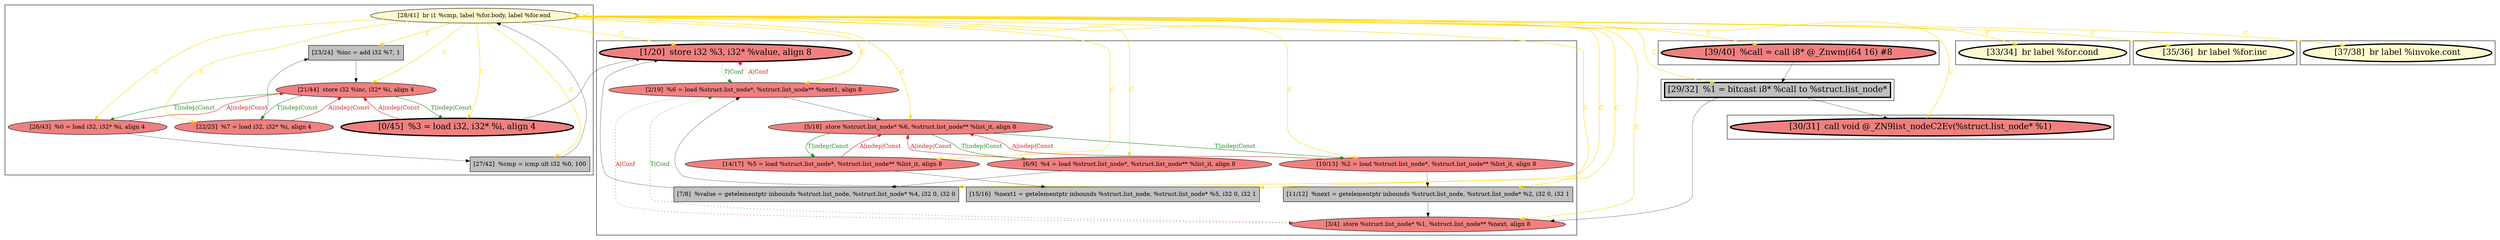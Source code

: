 
digraph G {



node790->node787 [style=solid,color=gold,label="C",penwidth=1.0,fontcolor=gold ]
node790->node784 [style=solid,color=gold,label="C",penwidth=1.0,fontcolor=gold ]
node786->node775 [style=solid,color=black,label="",penwidth=0.5,fontcolor=black ]
node779->node780 [style=solid,color=firebrick3,label="A|indep|Const",penwidth=1.0,fontcolor=firebrick3 ]
node780->node779 [style=solid,color=forestgreen,label="T|indep|Const",penwidth=1.0,fontcolor=forestgreen ]
node790->node782 [style=solid,color=gold,label="C",penwidth=1.0,fontcolor=gold ]
node773->node780 [style=solid,color=firebrick3,label="A|indep|Const",penwidth=1.0,fontcolor=firebrick3 ]
node781->node780 [style=solid,color=firebrick3,label="A|indep|Const",penwidth=1.0,fontcolor=firebrick3 ]
node785->node784 [style=solid,color=forestgreen,label="T|indep|Const",penwidth=1.0,fontcolor=forestgreen ]
node781->node776 [style=solid,color=black,label="",penwidth=0.5,fontcolor=black ]
node774->node775 [style=solid,color=black,label="",penwidth=0.5,fontcolor=black ]
node778->node775 [style=dotted,color=firebrick3,label="A|Conf",penwidth=1.0,fontcolor=firebrick3 ]
node790->node783 [style=solid,color=gold,label="C",penwidth=1.0,fontcolor=gold ]
node790->node776 [style=solid,color=gold,label="C",penwidth=1.0,fontcolor=gold ]
node790->node789 [style=solid,color=gold,label="C",penwidth=1.0,fontcolor=gold ]
node775->node778 [style=dotted,color=forestgreen,label="T|Conf",penwidth=1.0,fontcolor=forestgreen ]
node790->node781 [style=solid,color=gold,label="C",penwidth=1.0,fontcolor=gold ]
node789->node785 [style=solid,color=firebrick3,label="A|indep|Const",penwidth=1.0,fontcolor=firebrick3 ]
node790->node792 [style=solid,color=gold,label="C",penwidth=1.0,fontcolor=gold ]
node790->node771 [style=solid,color=gold,label="C",penwidth=1.0,fontcolor=gold ]
node782->node792 [style=solid,color=black,label="",penwidth=0.5,fontcolor=black ]
node778->node777 [style=dotted,color=firebrick3,label="A|Conf",penwidth=1.0,fontcolor=firebrick3 ]
node790->node778 [style=solid,color=gold,label="C",penwidth=1.0,fontcolor=gold ]
node780->node781 [style=solid,color=forestgreen,label="T|indep|Const",penwidth=1.0,fontcolor=forestgreen ]
node790->node785 [style=solid,color=gold,label="C",penwidth=1.0,fontcolor=gold ]
node780->node773 [style=solid,color=forestgreen,label="T|indep|Const",penwidth=1.0,fontcolor=forestgreen ]
node790->node790 [style=solid,color=gold,label="C",penwidth=1.0,fontcolor=gold ]
node790->node793 [style=solid,color=gold,label="C",penwidth=1.0,fontcolor=gold ]
node790->node779 [style=solid,color=gold,label="C",penwidth=1.0,fontcolor=gold ]
node790->node772 [style=solid,color=gold,label="C",penwidth=1.0,fontcolor=gold ]
node790->node774 [style=solid,color=gold,label="C",penwidth=1.0,fontcolor=gold ]
node790->node780 [style=solid,color=gold,label="C",penwidth=1.0,fontcolor=gold ]
node790->node775 [style=solid,color=gold,label="C",penwidth=1.0,fontcolor=gold ]
node792->node771 [style=solid,color=black,label="",penwidth=0.5,fontcolor=black ]
node785->node786 [style=solid,color=forestgreen,label="T|indep|Const",penwidth=1.0,fontcolor=forestgreen ]
node773->node774 [style=solid,color=black,label="",penwidth=0.5,fontcolor=black ]
node790->node788 [style=solid,color=gold,label="C",penwidth=1.0,fontcolor=gold ]
node779->node772 [style=solid,color=black,label="",penwidth=0.5,fontcolor=black ]
node784->node785 [style=solid,color=firebrick3,label="A|indep|Const",penwidth=1.0,fontcolor=firebrick3 ]
node789->node787 [style=solid,color=black,label="",penwidth=0.5,fontcolor=black ]
node790->node777 [style=solid,color=gold,label="C",penwidth=1.0,fontcolor=gold ]
node784->node788 [style=solid,color=black,label="",penwidth=0.5,fontcolor=black ]
node788->node790 [style=solid,color=black,label="",penwidth=0.5,fontcolor=black ]
node790->node773 [style=solid,color=gold,label="C",penwidth=1.0,fontcolor=gold ]
node790->node791 [style=solid,color=gold,label="C",penwidth=1.0,fontcolor=gold ]
node772->node778 [style=solid,color=black,label="",penwidth=0.5,fontcolor=black ]
node785->node789 [style=solid,color=forestgreen,label="T|indep|Const",penwidth=1.0,fontcolor=forestgreen ]
node786->node785 [style=solid,color=firebrick3,label="A|indep|Const",penwidth=1.0,fontcolor=firebrick3 ]
node787->node785 [style=solid,color=black,label="",penwidth=0.5,fontcolor=black ]
node792->node777 [style=solid,color=black,label="",penwidth=0.5,fontcolor=black ]
node776->node777 [style=solid,color=black,label="",penwidth=0.5,fontcolor=black ]
node778->node780 [style=solid,color=black,label="",penwidth=0.5,fontcolor=black ]
node777->node778 [style=dotted,color=forestgreen,label="T|Conf",penwidth=1.0,fontcolor=forestgreen ]
node790->node786 [style=solid,color=gold,label="C",penwidth=1.0,fontcolor=gold ]


subgraph cluster7 {


node793 [penwidth=3.0,fontsize=20,fillcolor=lemonchiffon,label="[35/36]  br label %for.inc",shape=ellipse,style=filled ]



}

subgraph cluster6 {


node792 [penwidth=3.0,fontsize=20,fillcolor=grey,label="[29/32]  %1 = bitcast i8* %call to %struct.list_node*",shape=rectangle,style=filled ]



}

subgraph cluster0 {


node771 [penwidth=3.0,fontsize=20,fillcolor=lightcoral,label="[30/31]  call void @_ZN9list_nodeC2Ev(%struct.list_node* %1)",shape=ellipse,style=filled ]



}

subgraph cluster5 {


node791 [penwidth=3.0,fontsize=20,fillcolor=lemonchiffon,label="[37/38]  br label %invoke.cont",shape=ellipse,style=filled ]



}

subgraph cluster1 {


node781 [fillcolor=lightcoral,label="[10/13]  %2 = load %struct.list_node*, %struct.list_node** %list_it, align 8",shape=ellipse,style=filled ]
node780 [fillcolor=lightcoral,label="[5/18]  store %struct.list_node* %6, %struct.list_node** %list_it, align 8",shape=ellipse,style=filled ]
node779 [fillcolor=lightcoral,label="[14/17]  %5 = load %struct.list_node*, %struct.list_node** %list_it, align 8",shape=ellipse,style=filled ]
node773 [fillcolor=lightcoral,label="[6/9]  %4 = load %struct.list_node*, %struct.list_node** %list_it, align 8",shape=ellipse,style=filled ]
node772 [fillcolor=grey,label="[15/16]  %next1 = getelementptr inbounds %struct.list_node, %struct.list_node* %5, i32 0, i32 1",shape=rectangle,style=filled ]
node775 [penwidth=3.0,fontsize=20,fillcolor=lightcoral,label="[1/20]  store i32 %3, i32* %value, align 8",shape=ellipse,style=filled ]
node778 [fillcolor=lightcoral,label="[2/19]  %6 = load %struct.list_node*, %struct.list_node** %next1, align 8",shape=ellipse,style=filled ]
node774 [fillcolor=grey,label="[7/8]  %value = getelementptr inbounds %struct.list_node, %struct.list_node* %4, i32 0, i32 0",shape=rectangle,style=filled ]
node777 [fillcolor=lightcoral,label="[3/4]  store %struct.list_node* %1, %struct.list_node** %next, align 8",shape=ellipse,style=filled ]
node776 [fillcolor=grey,label="[11/12]  %next = getelementptr inbounds %struct.list_node, %struct.list_node* %2, i32 0, i32 1",shape=rectangle,style=filled ]



}

subgraph cluster2 {


node782 [penwidth=3.0,fontsize=20,fillcolor=lightcoral,label="[39/40]  %call = call i8* @_Znwm(i64 16) #8",shape=ellipse,style=filled ]



}

subgraph cluster3 {


node783 [penwidth=3.0,fontsize=20,fillcolor=lemonchiffon,label="[33/34]  br label %for.cond",shape=ellipse,style=filled ]



}

subgraph cluster4 {


node790 [fillcolor=lemonchiffon,label="[28/41]  br i1 %cmp, label %for.body, label %for.end",shape=ellipse,style=filled ]
node785 [fillcolor=lightcoral,label="[21/44]  store i32 %inc, i32* %i, align 4",shape=ellipse,style=filled ]
node784 [fillcolor=lightcoral,label="[26/43]  %0 = load i32, i32* %i, align 4",shape=ellipse,style=filled ]
node786 [penwidth=3.0,fontsize=20,fillcolor=lightcoral,label="[0/45]  %3 = load i32, i32* %i, align 4",shape=ellipse,style=filled ]
node787 [fillcolor=grey,label="[23/24]  %inc = add i32 %7, 1",shape=rectangle,style=filled ]
node788 [fillcolor=grey,label="[27/42]  %cmp = icmp ult i32 %0, 100",shape=rectangle,style=filled ]
node789 [fillcolor=lightcoral,label="[22/25]  %7 = load i32, i32* %i, align 4",shape=ellipse,style=filled ]



}

}

